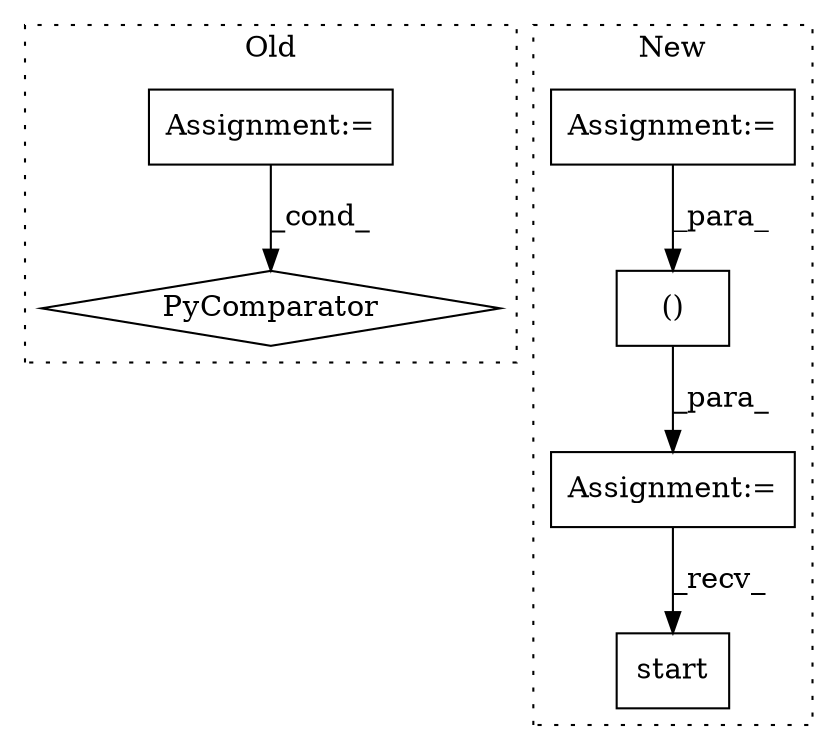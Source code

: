 digraph G {
subgraph cluster0 {
1 [label="PyComparator" a="113" s="3615" l="54" shape="diamond"];
4 [label="Assignment:=" a="7" s="3427" l="10" shape="box"];
label = "Old";
style="dotted";
}
subgraph cluster1 {
2 [label="start" a="32" s="4183" l="7" shape="box"];
3 [label="Assignment:=" a="7" s="4048" l="1" shape="box"];
5 [label="Assignment:=" a="7" s="4075" l="1" shape="box"];
6 [label="()" a="106" s="4122" l="39" shape="box"];
label = "New";
style="dotted";
}
3 -> 6 [label="_para_"];
4 -> 1 [label="_cond_"];
5 -> 2 [label="_recv_"];
6 -> 5 [label="_para_"];
}